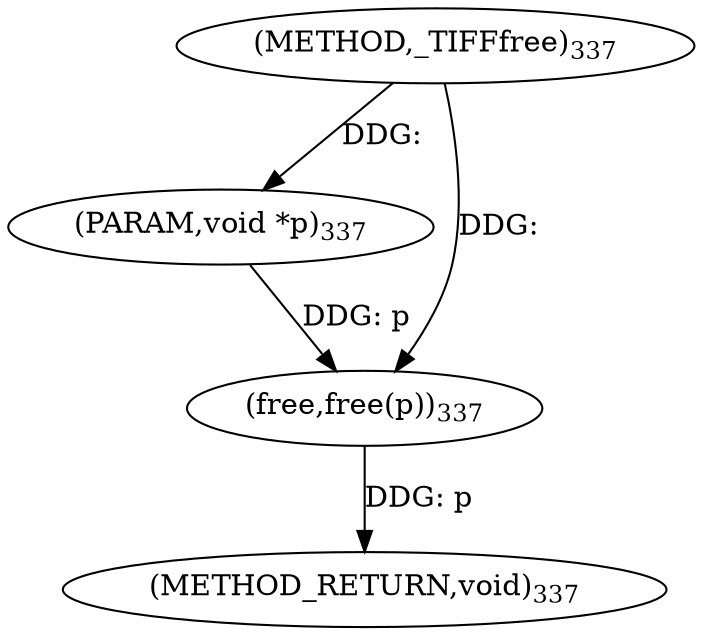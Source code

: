 digraph "_TIFFfree" {  
"34149" [label = <(METHOD,_TIFFfree)<SUB>337</SUB>> ]
"34154" [label = <(METHOD_RETURN,void)<SUB>337</SUB>> ]
"34150" [label = <(PARAM,void *p)<SUB>337</SUB>> ]
"34152" [label = <(free,free(p))<SUB>337</SUB>> ]
  "34152" -> "34154"  [ label = "DDG: p"] 
  "34149" -> "34150"  [ label = "DDG: "] 
  "34150" -> "34152"  [ label = "DDG: p"] 
  "34149" -> "34152"  [ label = "DDG: "] 
}
